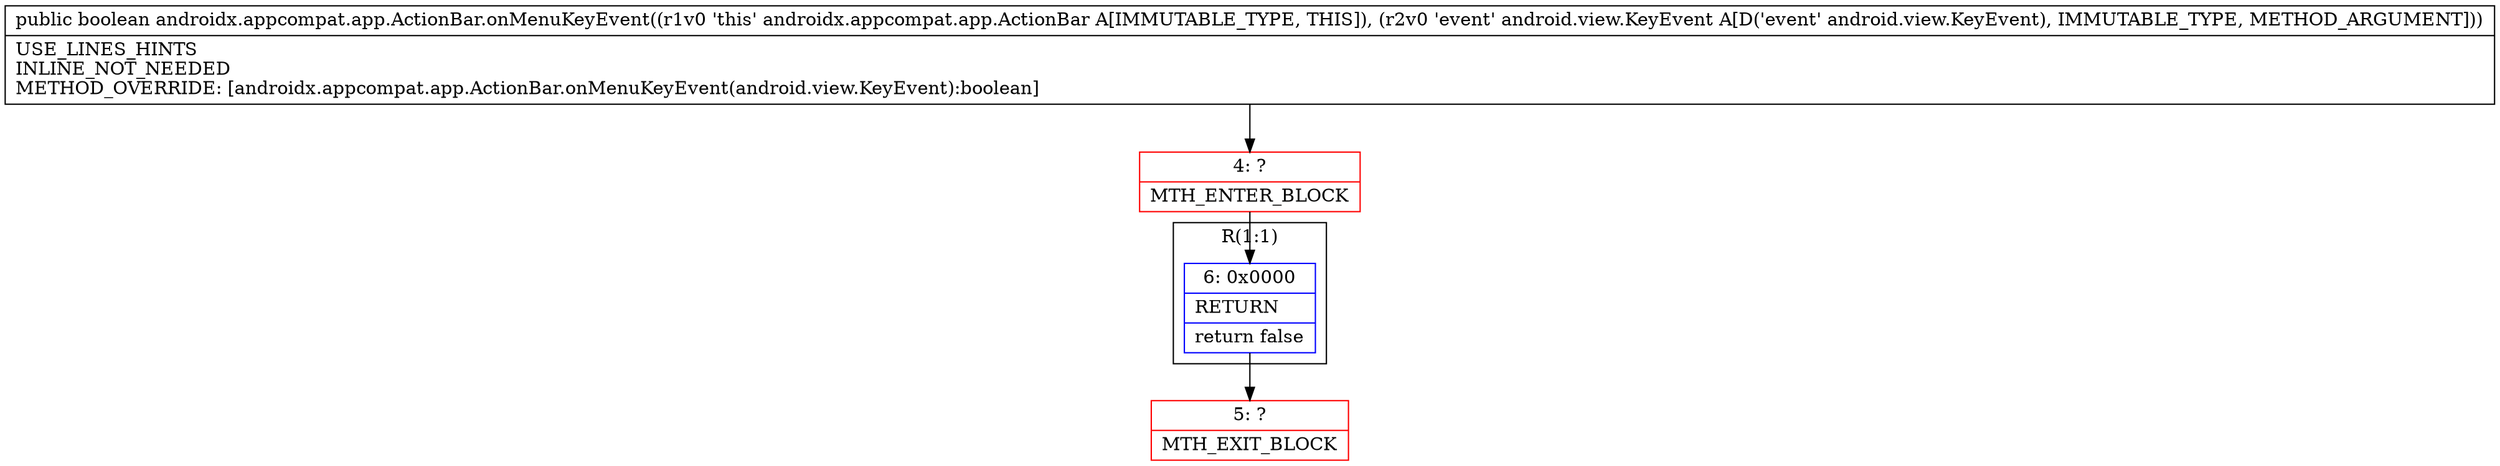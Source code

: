 digraph "CFG forandroidx.appcompat.app.ActionBar.onMenuKeyEvent(Landroid\/view\/KeyEvent;)Z" {
subgraph cluster_Region_170086632 {
label = "R(1:1)";
node [shape=record,color=blue];
Node_6 [shape=record,label="{6\:\ 0x0000|RETURN\l|return false\l}"];
}
Node_4 [shape=record,color=red,label="{4\:\ ?|MTH_ENTER_BLOCK\l}"];
Node_5 [shape=record,color=red,label="{5\:\ ?|MTH_EXIT_BLOCK\l}"];
MethodNode[shape=record,label="{public boolean androidx.appcompat.app.ActionBar.onMenuKeyEvent((r1v0 'this' androidx.appcompat.app.ActionBar A[IMMUTABLE_TYPE, THIS]), (r2v0 'event' android.view.KeyEvent A[D('event' android.view.KeyEvent), IMMUTABLE_TYPE, METHOD_ARGUMENT]))  | USE_LINES_HINTS\lINLINE_NOT_NEEDED\lMETHOD_OVERRIDE: [androidx.appcompat.app.ActionBar.onMenuKeyEvent(android.view.KeyEvent):boolean]\l}"];
MethodNode -> Node_4;Node_6 -> Node_5;
Node_4 -> Node_6;
}


